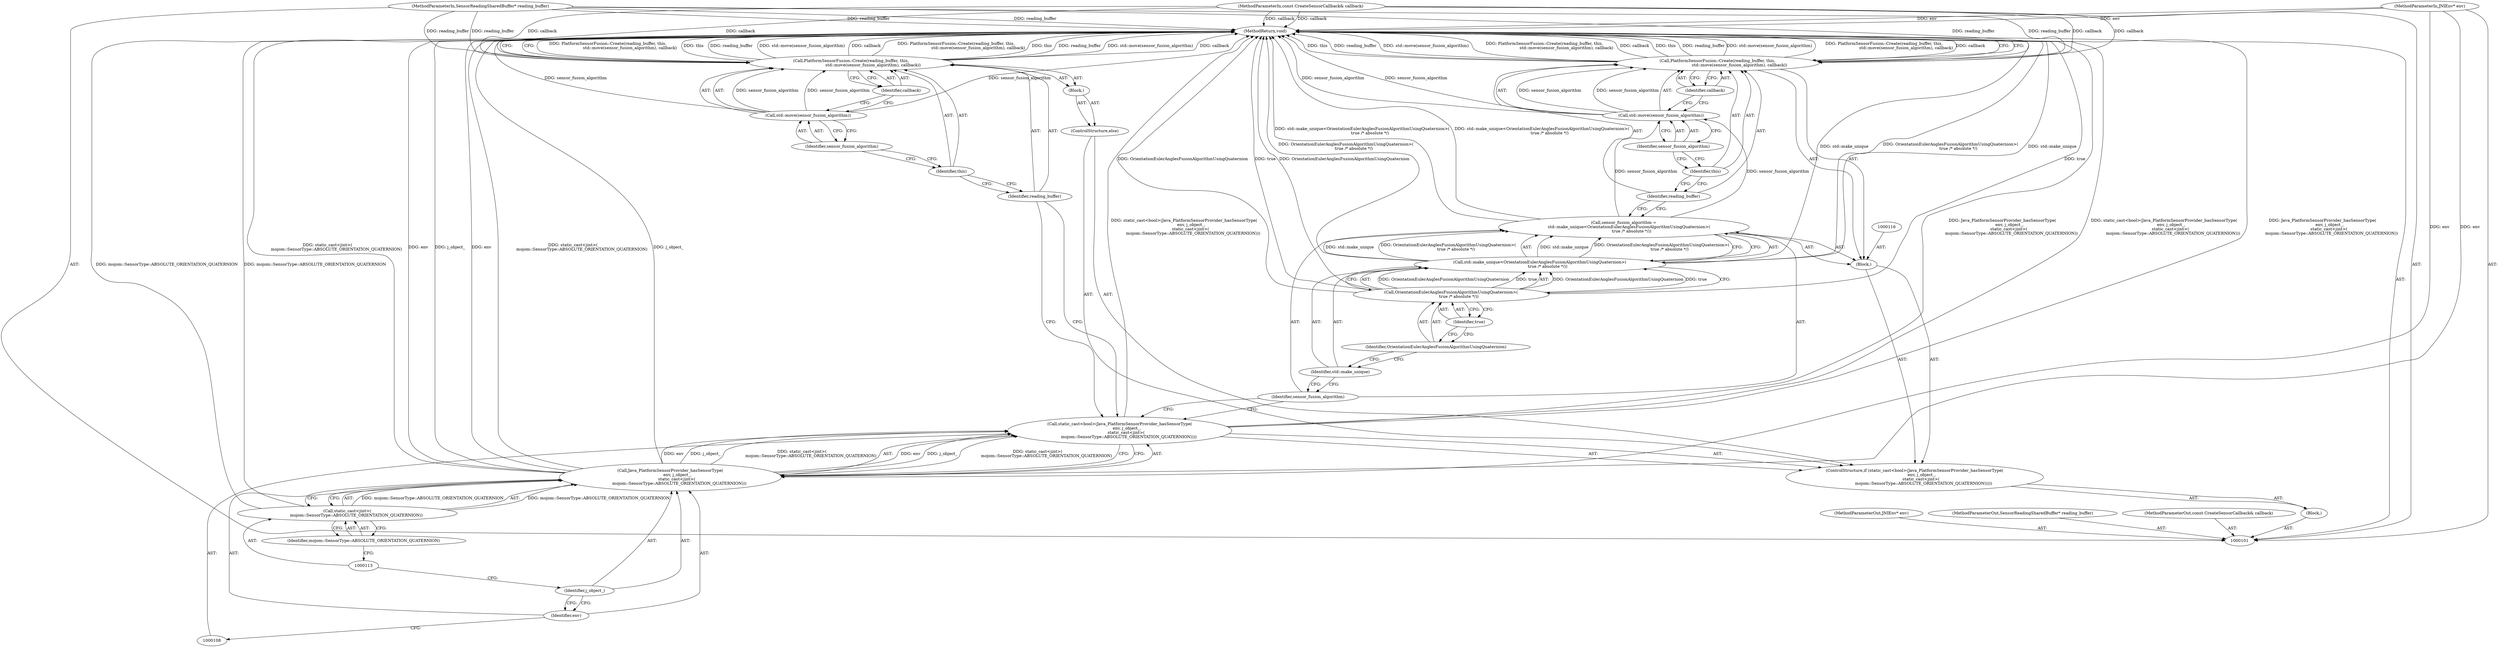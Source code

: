 digraph "0_Chrome_c0c8978849ac57e4ecd613ddc8ff7852a2054734_15" {
"1000138" [label="(MethodReturn,void)"];
"1000121" [label="(Call,OrientationEulerAnglesFusionAlgorithmUsingQuaternion>(\n            true /* absolute */))"];
"1000122" [label="(Identifier,OrientationEulerAnglesFusionAlgorithmUsingQuaternion)"];
"1000119" [label="(Call,std::make_unique<OrientationEulerAnglesFusionAlgorithmUsingQuaternion>(\n            true /* absolute */))"];
"1000120" [label="(Identifier,std::make_unique)"];
"1000123" [label="(Identifier,true)"];
"1000125" [label="(Identifier,reading_buffer)"];
"1000124" [label="(Call,PlatformSensorFusion::Create(reading_buffer, this,\n                                  std::move(sensor_fusion_algorithm), callback))"];
"1000126" [label="(Identifier,this)"];
"1000127" [label="(Call,std::move(sensor_fusion_algorithm))"];
"1000128" [label="(Identifier,sensor_fusion_algorithm)"];
"1000129" [label="(Identifier,callback)"];
"1000131" [label="(Block,)"];
"1000130" [label="(ControlStructure,else)"];
"1000133" [label="(Identifier,reading_buffer)"];
"1000132" [label="(Call,PlatformSensorFusion::Create(reading_buffer, this,\n                                  std::move(sensor_fusion_algorithm), callback))"];
"1000134" [label="(Identifier,this)"];
"1000102" [label="(MethodParameterIn,JNIEnv* env)"];
"1000183" [label="(MethodParameterOut,JNIEnv* env)"];
"1000135" [label="(Call,std::move(sensor_fusion_algorithm))"];
"1000136" [label="(Identifier,sensor_fusion_algorithm)"];
"1000137" [label="(Identifier,callback)"];
"1000103" [label="(MethodParameterIn,SensorReadingSharedBuffer* reading_buffer)"];
"1000184" [label="(MethodParameterOut,SensorReadingSharedBuffer* reading_buffer)"];
"1000105" [label="(Block,)"];
"1000104" [label="(MethodParameterIn,const CreateSensorCallback& callback)"];
"1000185" [label="(MethodParameterOut,const CreateSensorCallback& callback)"];
"1000109" [label="(Call,Java_PlatformSensorProvider_hasSensorType(\n           env, j_object_,\n          static_cast<jint>(\n              mojom::SensorType::ABSOLUTE_ORIENTATION_QUATERNION)))"];
"1000106" [label="(ControlStructure,if (static_cast<bool>(Java_PlatformSensorProvider_hasSensorType(\n           env, j_object_,\n          static_cast<jint>(\n              mojom::SensorType::ABSOLUTE_ORIENTATION_QUATERNION)))))"];
"1000107" [label="(Call,static_cast<bool>(Java_PlatformSensorProvider_hasSensorType(\n           env, j_object_,\n          static_cast<jint>(\n              mojom::SensorType::ABSOLUTE_ORIENTATION_QUATERNION))))"];
"1000110" [label="(Identifier,env)"];
"1000111" [label="(Identifier,j_object_)"];
"1000112" [label="(Call,static_cast<jint>(\n              mojom::SensorType::ABSOLUTE_ORIENTATION_QUATERNION))"];
"1000114" [label="(Identifier,mojom::SensorType::ABSOLUTE_ORIENTATION_QUATERNION)"];
"1000115" [label="(Block,)"];
"1000117" [label="(Call,sensor_fusion_algorithm =\n        std::make_unique<OrientationEulerAnglesFusionAlgorithmUsingQuaternion>(\n            true /* absolute */))"];
"1000118" [label="(Identifier,sensor_fusion_algorithm)"];
"1000138" -> "1000101"  [label="AST: "];
"1000138" -> "1000124"  [label="CFG: "];
"1000138" -> "1000132"  [label="CFG: "];
"1000124" -> "1000138"  [label="DDG: this"];
"1000124" -> "1000138"  [label="DDG: reading_buffer"];
"1000124" -> "1000138"  [label="DDG: std::move(sensor_fusion_algorithm)"];
"1000124" -> "1000138"  [label="DDG: PlatformSensorFusion::Create(reading_buffer, this,\n                                  std::move(sensor_fusion_algorithm), callback)"];
"1000124" -> "1000138"  [label="DDG: callback"];
"1000107" -> "1000138"  [label="DDG: static_cast<bool>(Java_PlatformSensorProvider_hasSensorType(\n           env, j_object_,\n          static_cast<jint>(\n              mojom::SensorType::ABSOLUTE_ORIENTATION_QUATERNION)))"];
"1000107" -> "1000138"  [label="DDG: Java_PlatformSensorProvider_hasSensorType(\n           env, j_object_,\n          static_cast<jint>(\n              mojom::SensorType::ABSOLUTE_ORIENTATION_QUATERNION))"];
"1000104" -> "1000138"  [label="DDG: callback"];
"1000112" -> "1000138"  [label="DDG: mojom::SensorType::ABSOLUTE_ORIENTATION_QUATERNION"];
"1000119" -> "1000138"  [label="DDG: OrientationEulerAnglesFusionAlgorithmUsingQuaternion>(\n            true /* absolute */)"];
"1000119" -> "1000138"  [label="DDG: std::make_unique"];
"1000127" -> "1000138"  [label="DDG: sensor_fusion_algorithm"];
"1000117" -> "1000138"  [label="DDG: std::make_unique<OrientationEulerAnglesFusionAlgorithmUsingQuaternion>(\n            true /* absolute */)"];
"1000109" -> "1000138"  [label="DDG: j_object_"];
"1000109" -> "1000138"  [label="DDG: static_cast<jint>(\n              mojom::SensorType::ABSOLUTE_ORIENTATION_QUATERNION)"];
"1000109" -> "1000138"  [label="DDG: env"];
"1000121" -> "1000138"  [label="DDG: true"];
"1000121" -> "1000138"  [label="DDG: OrientationEulerAnglesFusionAlgorithmUsingQuaternion"];
"1000132" -> "1000138"  [label="DDG: PlatformSensorFusion::Create(reading_buffer, this,\n                                  std::move(sensor_fusion_algorithm), callback)"];
"1000132" -> "1000138"  [label="DDG: this"];
"1000132" -> "1000138"  [label="DDG: reading_buffer"];
"1000132" -> "1000138"  [label="DDG: std::move(sensor_fusion_algorithm)"];
"1000132" -> "1000138"  [label="DDG: callback"];
"1000103" -> "1000138"  [label="DDG: reading_buffer"];
"1000102" -> "1000138"  [label="DDG: env"];
"1000135" -> "1000138"  [label="DDG: sensor_fusion_algorithm"];
"1000121" -> "1000119"  [label="AST: "];
"1000121" -> "1000123"  [label="CFG: "];
"1000122" -> "1000121"  [label="AST: "];
"1000123" -> "1000121"  [label="AST: "];
"1000119" -> "1000121"  [label="CFG: "];
"1000121" -> "1000138"  [label="DDG: true"];
"1000121" -> "1000138"  [label="DDG: OrientationEulerAnglesFusionAlgorithmUsingQuaternion"];
"1000121" -> "1000119"  [label="DDG: OrientationEulerAnglesFusionAlgorithmUsingQuaternion"];
"1000121" -> "1000119"  [label="DDG: true"];
"1000122" -> "1000121"  [label="AST: "];
"1000122" -> "1000120"  [label="CFG: "];
"1000123" -> "1000122"  [label="CFG: "];
"1000119" -> "1000117"  [label="AST: "];
"1000119" -> "1000121"  [label="CFG: "];
"1000120" -> "1000119"  [label="AST: "];
"1000121" -> "1000119"  [label="AST: "];
"1000117" -> "1000119"  [label="CFG: "];
"1000119" -> "1000138"  [label="DDG: OrientationEulerAnglesFusionAlgorithmUsingQuaternion>(\n            true /* absolute */)"];
"1000119" -> "1000138"  [label="DDG: std::make_unique"];
"1000119" -> "1000117"  [label="DDG: std::make_unique"];
"1000119" -> "1000117"  [label="DDG: OrientationEulerAnglesFusionAlgorithmUsingQuaternion>(\n            true /* absolute */)"];
"1000121" -> "1000119"  [label="DDG: OrientationEulerAnglesFusionAlgorithmUsingQuaternion"];
"1000121" -> "1000119"  [label="DDG: true"];
"1000120" -> "1000119"  [label="AST: "];
"1000120" -> "1000118"  [label="CFG: "];
"1000122" -> "1000120"  [label="CFG: "];
"1000123" -> "1000121"  [label="AST: "];
"1000123" -> "1000122"  [label="CFG: "];
"1000121" -> "1000123"  [label="CFG: "];
"1000125" -> "1000124"  [label="AST: "];
"1000125" -> "1000117"  [label="CFG: "];
"1000126" -> "1000125"  [label="CFG: "];
"1000124" -> "1000115"  [label="AST: "];
"1000124" -> "1000129"  [label="CFG: "];
"1000125" -> "1000124"  [label="AST: "];
"1000126" -> "1000124"  [label="AST: "];
"1000127" -> "1000124"  [label="AST: "];
"1000129" -> "1000124"  [label="AST: "];
"1000138" -> "1000124"  [label="CFG: "];
"1000124" -> "1000138"  [label="DDG: this"];
"1000124" -> "1000138"  [label="DDG: reading_buffer"];
"1000124" -> "1000138"  [label="DDG: std::move(sensor_fusion_algorithm)"];
"1000124" -> "1000138"  [label="DDG: PlatformSensorFusion::Create(reading_buffer, this,\n                                  std::move(sensor_fusion_algorithm), callback)"];
"1000124" -> "1000138"  [label="DDG: callback"];
"1000103" -> "1000124"  [label="DDG: reading_buffer"];
"1000127" -> "1000124"  [label="DDG: sensor_fusion_algorithm"];
"1000104" -> "1000124"  [label="DDG: callback"];
"1000126" -> "1000124"  [label="AST: "];
"1000126" -> "1000125"  [label="CFG: "];
"1000128" -> "1000126"  [label="CFG: "];
"1000127" -> "1000124"  [label="AST: "];
"1000127" -> "1000128"  [label="CFG: "];
"1000128" -> "1000127"  [label="AST: "];
"1000129" -> "1000127"  [label="CFG: "];
"1000127" -> "1000138"  [label="DDG: sensor_fusion_algorithm"];
"1000127" -> "1000124"  [label="DDG: sensor_fusion_algorithm"];
"1000117" -> "1000127"  [label="DDG: sensor_fusion_algorithm"];
"1000128" -> "1000127"  [label="AST: "];
"1000128" -> "1000126"  [label="CFG: "];
"1000127" -> "1000128"  [label="CFG: "];
"1000129" -> "1000124"  [label="AST: "];
"1000129" -> "1000127"  [label="CFG: "];
"1000124" -> "1000129"  [label="CFG: "];
"1000131" -> "1000130"  [label="AST: "];
"1000132" -> "1000131"  [label="AST: "];
"1000130" -> "1000106"  [label="AST: "];
"1000131" -> "1000130"  [label="AST: "];
"1000133" -> "1000132"  [label="AST: "];
"1000133" -> "1000107"  [label="CFG: "];
"1000134" -> "1000133"  [label="CFG: "];
"1000132" -> "1000131"  [label="AST: "];
"1000132" -> "1000137"  [label="CFG: "];
"1000133" -> "1000132"  [label="AST: "];
"1000134" -> "1000132"  [label="AST: "];
"1000135" -> "1000132"  [label="AST: "];
"1000137" -> "1000132"  [label="AST: "];
"1000138" -> "1000132"  [label="CFG: "];
"1000132" -> "1000138"  [label="DDG: PlatformSensorFusion::Create(reading_buffer, this,\n                                  std::move(sensor_fusion_algorithm), callback)"];
"1000132" -> "1000138"  [label="DDG: this"];
"1000132" -> "1000138"  [label="DDG: reading_buffer"];
"1000132" -> "1000138"  [label="DDG: std::move(sensor_fusion_algorithm)"];
"1000132" -> "1000138"  [label="DDG: callback"];
"1000103" -> "1000132"  [label="DDG: reading_buffer"];
"1000135" -> "1000132"  [label="DDG: sensor_fusion_algorithm"];
"1000104" -> "1000132"  [label="DDG: callback"];
"1000134" -> "1000132"  [label="AST: "];
"1000134" -> "1000133"  [label="CFG: "];
"1000136" -> "1000134"  [label="CFG: "];
"1000102" -> "1000101"  [label="AST: "];
"1000102" -> "1000138"  [label="DDG: env"];
"1000102" -> "1000109"  [label="DDG: env"];
"1000183" -> "1000101"  [label="AST: "];
"1000135" -> "1000132"  [label="AST: "];
"1000135" -> "1000136"  [label="CFG: "];
"1000136" -> "1000135"  [label="AST: "];
"1000137" -> "1000135"  [label="CFG: "];
"1000135" -> "1000138"  [label="DDG: sensor_fusion_algorithm"];
"1000135" -> "1000132"  [label="DDG: sensor_fusion_algorithm"];
"1000136" -> "1000135"  [label="AST: "];
"1000136" -> "1000134"  [label="CFG: "];
"1000135" -> "1000136"  [label="CFG: "];
"1000137" -> "1000132"  [label="AST: "];
"1000137" -> "1000135"  [label="CFG: "];
"1000132" -> "1000137"  [label="CFG: "];
"1000103" -> "1000101"  [label="AST: "];
"1000103" -> "1000138"  [label="DDG: reading_buffer"];
"1000103" -> "1000124"  [label="DDG: reading_buffer"];
"1000103" -> "1000132"  [label="DDG: reading_buffer"];
"1000184" -> "1000101"  [label="AST: "];
"1000105" -> "1000101"  [label="AST: "];
"1000106" -> "1000105"  [label="AST: "];
"1000104" -> "1000101"  [label="AST: "];
"1000104" -> "1000138"  [label="DDG: callback"];
"1000104" -> "1000124"  [label="DDG: callback"];
"1000104" -> "1000132"  [label="DDG: callback"];
"1000185" -> "1000101"  [label="AST: "];
"1000109" -> "1000107"  [label="AST: "];
"1000109" -> "1000112"  [label="CFG: "];
"1000110" -> "1000109"  [label="AST: "];
"1000111" -> "1000109"  [label="AST: "];
"1000112" -> "1000109"  [label="AST: "];
"1000107" -> "1000109"  [label="CFG: "];
"1000109" -> "1000138"  [label="DDG: j_object_"];
"1000109" -> "1000138"  [label="DDG: static_cast<jint>(\n              mojom::SensorType::ABSOLUTE_ORIENTATION_QUATERNION)"];
"1000109" -> "1000138"  [label="DDG: env"];
"1000109" -> "1000107"  [label="DDG: env"];
"1000109" -> "1000107"  [label="DDG: j_object_"];
"1000109" -> "1000107"  [label="DDG: static_cast<jint>(\n              mojom::SensorType::ABSOLUTE_ORIENTATION_QUATERNION)"];
"1000102" -> "1000109"  [label="DDG: env"];
"1000112" -> "1000109"  [label="DDG: mojom::SensorType::ABSOLUTE_ORIENTATION_QUATERNION"];
"1000106" -> "1000105"  [label="AST: "];
"1000107" -> "1000106"  [label="AST: "];
"1000115" -> "1000106"  [label="AST: "];
"1000130" -> "1000106"  [label="AST: "];
"1000107" -> "1000106"  [label="AST: "];
"1000107" -> "1000109"  [label="CFG: "];
"1000108" -> "1000107"  [label="AST: "];
"1000109" -> "1000107"  [label="AST: "];
"1000118" -> "1000107"  [label="CFG: "];
"1000133" -> "1000107"  [label="CFG: "];
"1000107" -> "1000138"  [label="DDG: static_cast<bool>(Java_PlatformSensorProvider_hasSensorType(\n           env, j_object_,\n          static_cast<jint>(\n              mojom::SensorType::ABSOLUTE_ORIENTATION_QUATERNION)))"];
"1000107" -> "1000138"  [label="DDG: Java_PlatformSensorProvider_hasSensorType(\n           env, j_object_,\n          static_cast<jint>(\n              mojom::SensorType::ABSOLUTE_ORIENTATION_QUATERNION))"];
"1000109" -> "1000107"  [label="DDG: env"];
"1000109" -> "1000107"  [label="DDG: j_object_"];
"1000109" -> "1000107"  [label="DDG: static_cast<jint>(\n              mojom::SensorType::ABSOLUTE_ORIENTATION_QUATERNION)"];
"1000110" -> "1000109"  [label="AST: "];
"1000110" -> "1000108"  [label="CFG: "];
"1000111" -> "1000110"  [label="CFG: "];
"1000111" -> "1000109"  [label="AST: "];
"1000111" -> "1000110"  [label="CFG: "];
"1000113" -> "1000111"  [label="CFG: "];
"1000112" -> "1000109"  [label="AST: "];
"1000112" -> "1000114"  [label="CFG: "];
"1000113" -> "1000112"  [label="AST: "];
"1000114" -> "1000112"  [label="AST: "];
"1000109" -> "1000112"  [label="CFG: "];
"1000112" -> "1000138"  [label="DDG: mojom::SensorType::ABSOLUTE_ORIENTATION_QUATERNION"];
"1000112" -> "1000109"  [label="DDG: mojom::SensorType::ABSOLUTE_ORIENTATION_QUATERNION"];
"1000114" -> "1000112"  [label="AST: "];
"1000114" -> "1000113"  [label="CFG: "];
"1000112" -> "1000114"  [label="CFG: "];
"1000115" -> "1000106"  [label="AST: "];
"1000116" -> "1000115"  [label="AST: "];
"1000117" -> "1000115"  [label="AST: "];
"1000124" -> "1000115"  [label="AST: "];
"1000117" -> "1000115"  [label="AST: "];
"1000117" -> "1000119"  [label="CFG: "];
"1000118" -> "1000117"  [label="AST: "];
"1000119" -> "1000117"  [label="AST: "];
"1000125" -> "1000117"  [label="CFG: "];
"1000117" -> "1000138"  [label="DDG: std::make_unique<OrientationEulerAnglesFusionAlgorithmUsingQuaternion>(\n            true /* absolute */)"];
"1000119" -> "1000117"  [label="DDG: std::make_unique"];
"1000119" -> "1000117"  [label="DDG: OrientationEulerAnglesFusionAlgorithmUsingQuaternion>(\n            true /* absolute */)"];
"1000117" -> "1000127"  [label="DDG: sensor_fusion_algorithm"];
"1000118" -> "1000117"  [label="AST: "];
"1000118" -> "1000107"  [label="CFG: "];
"1000120" -> "1000118"  [label="CFG: "];
}
